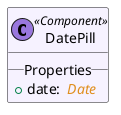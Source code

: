 @startuml
set separator ::
skinparam groupInheritance 5
skinparam defaultFontName Cantarell
skinparam packageStyle Rectangle
skinparam class {
  BackgroundColor<<Component>> #f6f2ff
  BackgroundColor<<ErrorPage>> #edd1e1
  BackgroundColor<<Layout>> #f8ffe5
  BackgroundColor<<Page>> #fff0e5
}
class "DatePill" as src/lib/components/pill/DatePill.svelte << (C, #9977DD) Component >> {
  __ Properties __
  +date: <color:#DF8E1D><i> Date</i></color>
}
@enduml